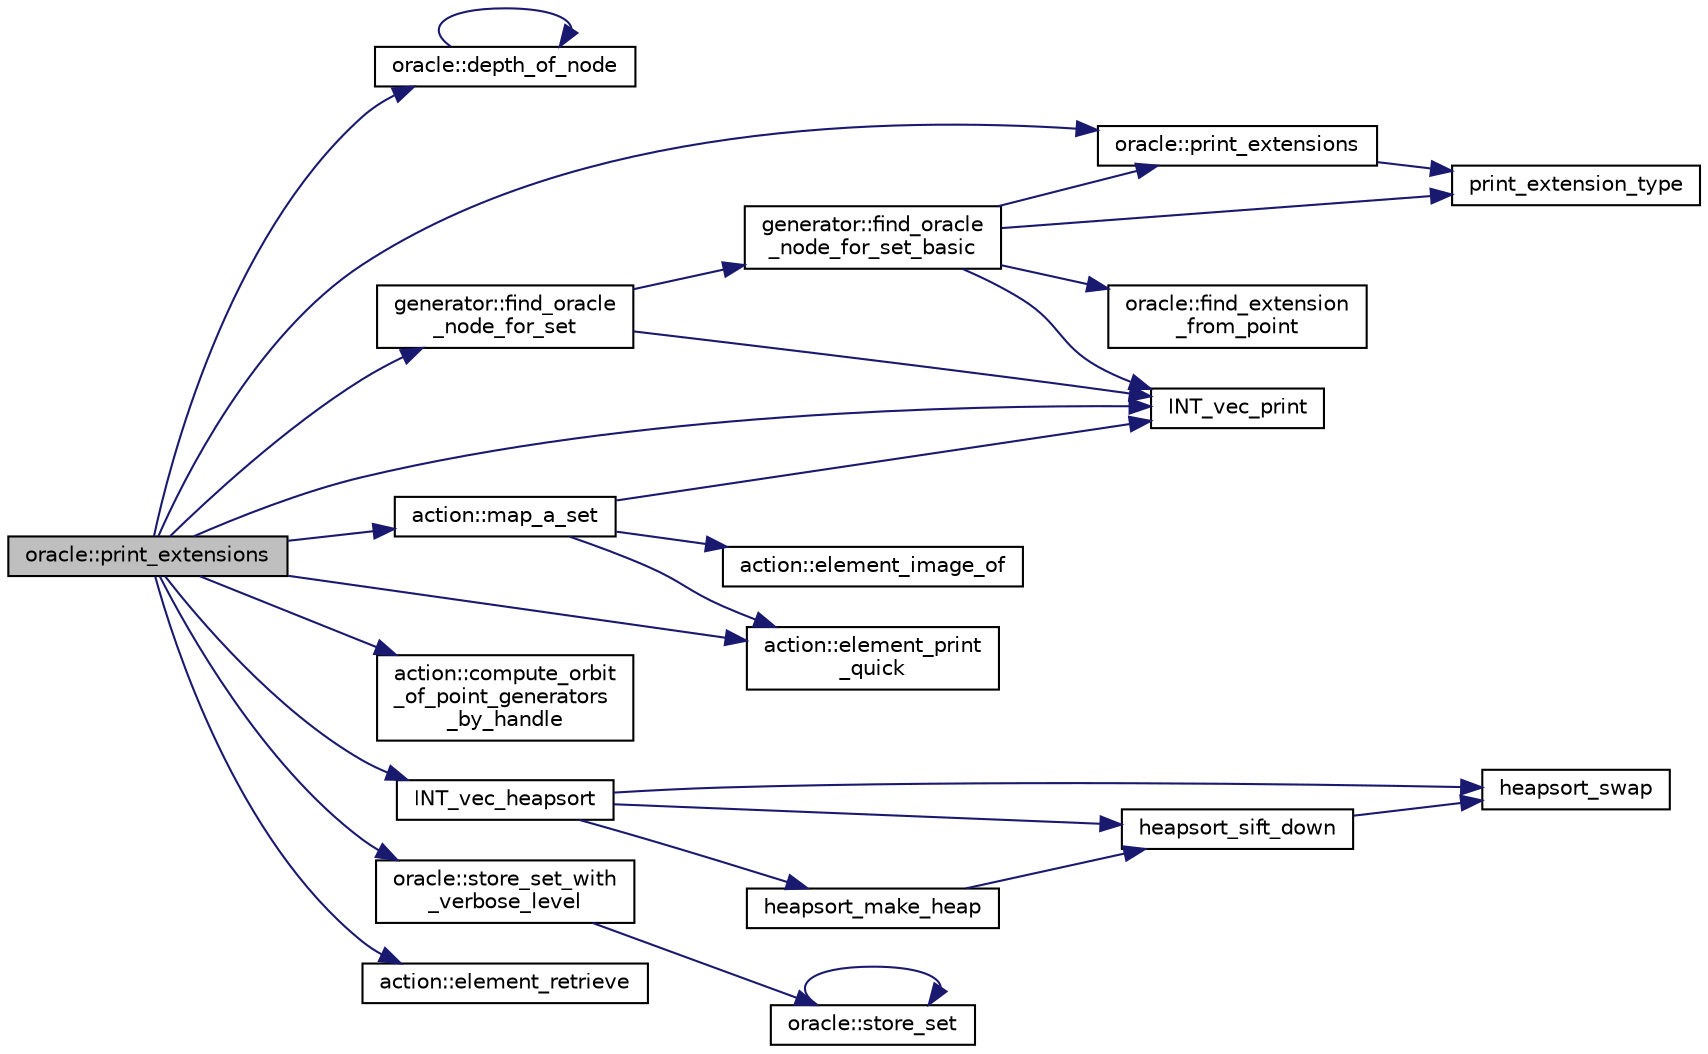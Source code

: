 digraph "oracle::print_extensions"
{
  edge [fontname="Helvetica",fontsize="10",labelfontname="Helvetica",labelfontsize="10"];
  node [fontname="Helvetica",fontsize="10",shape=record];
  rankdir="LR";
  Node7602 [label="oracle::print_extensions",height=0.2,width=0.4,color="black", fillcolor="grey75", style="filled", fontcolor="black"];
  Node7602 -> Node7603 [color="midnightblue",fontsize="10",style="solid",fontname="Helvetica"];
  Node7603 [label="oracle::depth_of_node",height=0.2,width=0.4,color="black", fillcolor="white", style="filled",URL="$d7/da7/classoracle.html#a022e34d01ca887785e17c9f3fb25193e"];
  Node7603 -> Node7603 [color="midnightblue",fontsize="10",style="solid",fontname="Helvetica"];
  Node7602 -> Node7604 [color="midnightblue",fontsize="10",style="solid",fontname="Helvetica"];
  Node7604 [label="oracle::print_extensions",height=0.2,width=0.4,color="black", fillcolor="white", style="filled",URL="$d7/da7/classoracle.html#a6ea212ee0158a6c6146d54f79ba0e9f3"];
  Node7604 -> Node7605 [color="midnightblue",fontsize="10",style="solid",fontname="Helvetica"];
  Node7605 [label="print_extension_type",height=0.2,width=0.4,color="black", fillcolor="white", style="filled",URL="$da/d10/other_8h.html#ab39242254c1c0bce13010118473d8c74"];
  Node7602 -> Node7606 [color="midnightblue",fontsize="10",style="solid",fontname="Helvetica"];
  Node7606 [label="action::compute_orbit\l_of_point_generators\l_by_handle",height=0.2,width=0.4,color="black", fillcolor="white", style="filled",URL="$d2/d86/classaction.html#a8d13b4c518ed1591695e06071de2fe6c"];
  Node7602 -> Node7607 [color="midnightblue",fontsize="10",style="solid",fontname="Helvetica"];
  Node7607 [label="INT_vec_heapsort",height=0.2,width=0.4,color="black", fillcolor="white", style="filled",URL="$d5/de2/foundations_2data__structures_2data__structures_8h.html#a3590ad9987f801fbfc94634300182f39"];
  Node7607 -> Node7608 [color="midnightblue",fontsize="10",style="solid",fontname="Helvetica"];
  Node7608 [label="heapsort_make_heap",height=0.2,width=0.4,color="black", fillcolor="white", style="filled",URL="$d4/dd7/sorting_8_c.html#a42f24453d7d77eeb1338ebd1a13cfdbb"];
  Node7608 -> Node7609 [color="midnightblue",fontsize="10",style="solid",fontname="Helvetica"];
  Node7609 [label="heapsort_sift_down",height=0.2,width=0.4,color="black", fillcolor="white", style="filled",URL="$d4/dd7/sorting_8_c.html#a65cbb1a6a3f01f511673705437ddc18b"];
  Node7609 -> Node7610 [color="midnightblue",fontsize="10",style="solid",fontname="Helvetica"];
  Node7610 [label="heapsort_swap",height=0.2,width=0.4,color="black", fillcolor="white", style="filled",URL="$d4/dd7/sorting_8_c.html#a8f048362e6065297b19b6975bcbbfcc6"];
  Node7607 -> Node7610 [color="midnightblue",fontsize="10",style="solid",fontname="Helvetica"];
  Node7607 -> Node7609 [color="midnightblue",fontsize="10",style="solid",fontname="Helvetica"];
  Node7602 -> Node7611 [color="midnightblue",fontsize="10",style="solid",fontname="Helvetica"];
  Node7611 [label="oracle::store_set_with\l_verbose_level",height=0.2,width=0.4,color="black", fillcolor="white", style="filled",URL="$d7/da7/classoracle.html#af83a814a952e0948650850c980072a15"];
  Node7611 -> Node7612 [color="midnightblue",fontsize="10",style="solid",fontname="Helvetica"];
  Node7612 [label="oracle::store_set",height=0.2,width=0.4,color="black", fillcolor="white", style="filled",URL="$d7/da7/classoracle.html#abbf5fae543cb81c13c03282968faf9ad"];
  Node7612 -> Node7612 [color="midnightblue",fontsize="10",style="solid",fontname="Helvetica"];
  Node7602 -> Node7613 [color="midnightblue",fontsize="10",style="solid",fontname="Helvetica"];
  Node7613 [label="INT_vec_print",height=0.2,width=0.4,color="black", fillcolor="white", style="filled",URL="$df/dbf/sajeeb_8_c.html#a79a5901af0b47dd0d694109543c027fe"];
  Node7602 -> Node7614 [color="midnightblue",fontsize="10",style="solid",fontname="Helvetica"];
  Node7614 [label="action::element_retrieve",height=0.2,width=0.4,color="black", fillcolor="white", style="filled",URL="$d2/d86/classaction.html#ad28f6f8810ffbad64c1490f78e51e2b1"];
  Node7602 -> Node7615 [color="midnightblue",fontsize="10",style="solid",fontname="Helvetica"];
  Node7615 [label="action::element_print\l_quick",height=0.2,width=0.4,color="black", fillcolor="white", style="filled",URL="$d2/d86/classaction.html#a4844680cf6750396f76494a28655265b"];
  Node7602 -> Node7616 [color="midnightblue",fontsize="10",style="solid",fontname="Helvetica"];
  Node7616 [label="action::map_a_set",height=0.2,width=0.4,color="black", fillcolor="white", style="filled",URL="$d2/d86/classaction.html#a600e542e5aeca2a46f18110e027947e0"];
  Node7616 -> Node7615 [color="midnightblue",fontsize="10",style="solid",fontname="Helvetica"];
  Node7616 -> Node7613 [color="midnightblue",fontsize="10",style="solid",fontname="Helvetica"];
  Node7616 -> Node7617 [color="midnightblue",fontsize="10",style="solid",fontname="Helvetica"];
  Node7617 [label="action::element_image_of",height=0.2,width=0.4,color="black", fillcolor="white", style="filled",URL="$d2/d86/classaction.html#ae09559d4537a048fc860f8a74a31393d"];
  Node7602 -> Node7618 [color="midnightblue",fontsize="10",style="solid",fontname="Helvetica"];
  Node7618 [label="generator::find_oracle\l_node_for_set",height=0.2,width=0.4,color="black", fillcolor="white", style="filled",URL="$d7/d73/classgenerator.html#acdf58f4d0bdb6a88af63cdd5fb5d6bff"];
  Node7618 -> Node7613 [color="midnightblue",fontsize="10",style="solid",fontname="Helvetica"];
  Node7618 -> Node7619 [color="midnightblue",fontsize="10",style="solid",fontname="Helvetica"];
  Node7619 [label="generator::find_oracle\l_node_for_set_basic",height=0.2,width=0.4,color="black", fillcolor="white", style="filled",URL="$d7/d73/classgenerator.html#aef74bcab80fb84791767d56f6cc1464f"];
  Node7619 -> Node7613 [color="midnightblue",fontsize="10",style="solid",fontname="Helvetica"];
  Node7619 -> Node7620 [color="midnightblue",fontsize="10",style="solid",fontname="Helvetica"];
  Node7620 [label="oracle::find_extension\l_from_point",height=0.2,width=0.4,color="black", fillcolor="white", style="filled",URL="$d7/da7/classoracle.html#aa6091b5a2260435d706a61ddc06ad1a4"];
  Node7619 -> Node7604 [color="midnightblue",fontsize="10",style="solid",fontname="Helvetica"];
  Node7619 -> Node7605 [color="midnightblue",fontsize="10",style="solid",fontname="Helvetica"];
}
